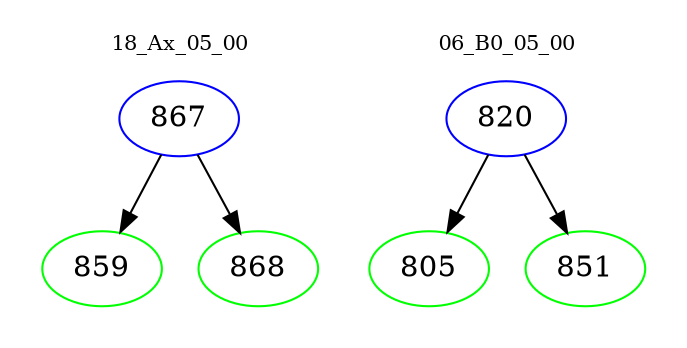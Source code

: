 digraph{
subgraph cluster_0 {
color = white
label = "18_Ax_05_00";
fontsize=10;
T0_867 [label="867", color="blue"]
T0_867 -> T0_859 [color="black"]
T0_859 [label="859", color="green"]
T0_867 -> T0_868 [color="black"]
T0_868 [label="868", color="green"]
}
subgraph cluster_1 {
color = white
label = "06_B0_05_00";
fontsize=10;
T1_820 [label="820", color="blue"]
T1_820 -> T1_805 [color="black"]
T1_805 [label="805", color="green"]
T1_820 -> T1_851 [color="black"]
T1_851 [label="851", color="green"]
}
}
